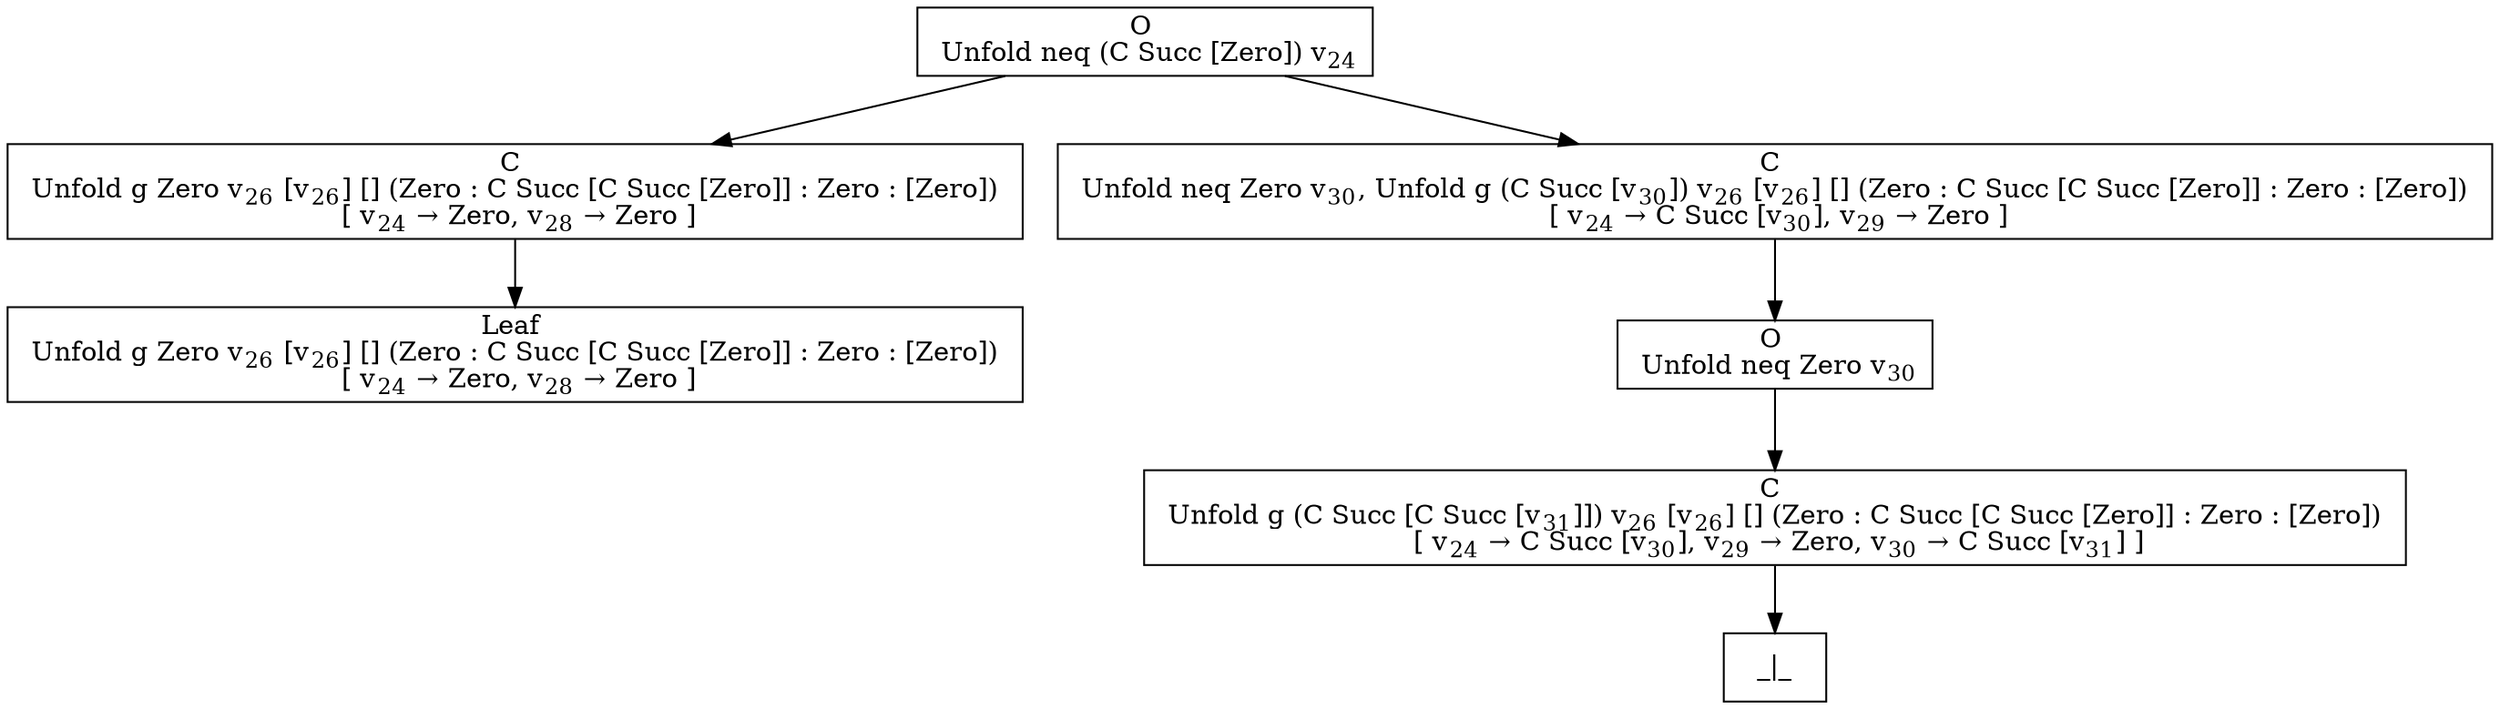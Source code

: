 digraph {
    graph [rankdir=TB
          ,bgcolor=transparent];
    node [shape=box
         ,fillcolor=white
         ,style=filled];
    0 [label=<O <BR/> Unfold neq (C Succ [Zero]) v<SUB>24</SUB>>];
    1 [label=<C <BR/> Unfold g Zero v<SUB>26</SUB> [v<SUB>26</SUB>] [] (Zero : C Succ [C Succ [Zero]] : Zero : [Zero]) <BR/>  [ v<SUB>24</SUB> &rarr; Zero, v<SUB>28</SUB> &rarr; Zero ] >];
    2 [label=<C <BR/> Unfold neq Zero v<SUB>30</SUB>, Unfold g (C Succ [v<SUB>30</SUB>]) v<SUB>26</SUB> [v<SUB>26</SUB>] [] (Zero : C Succ [C Succ [Zero]] : Zero : [Zero]) <BR/>  [ v<SUB>24</SUB> &rarr; C Succ [v<SUB>30</SUB>], v<SUB>29</SUB> &rarr; Zero ] >];
    3 [label=<Leaf <BR/> Unfold g Zero v<SUB>26</SUB> [v<SUB>26</SUB>] [] (Zero : C Succ [C Succ [Zero]] : Zero : [Zero]) <BR/>  [ v<SUB>24</SUB> &rarr; Zero, v<SUB>28</SUB> &rarr; Zero ] >];
    4 [label=<O <BR/> Unfold neq Zero v<SUB>30</SUB>>];
    5 [label=<C <BR/> Unfold g (C Succ [C Succ [v<SUB>31</SUB>]]) v<SUB>26</SUB> [v<SUB>26</SUB>] [] (Zero : C Succ [C Succ [Zero]] : Zero : [Zero]) <BR/>  [ v<SUB>24</SUB> &rarr; C Succ [v<SUB>30</SUB>], v<SUB>29</SUB> &rarr; Zero, v<SUB>30</SUB> &rarr; C Succ [v<SUB>31</SUB>] ] >];
    6 [label=<_|_>];
    0 -> 1 [label=""];
    0 -> 2 [label=""];
    1 -> 3 [label=""];
    2 -> 4 [label=""];
    4 -> 5 [label=""];
    5 -> 6 [label=""];
}